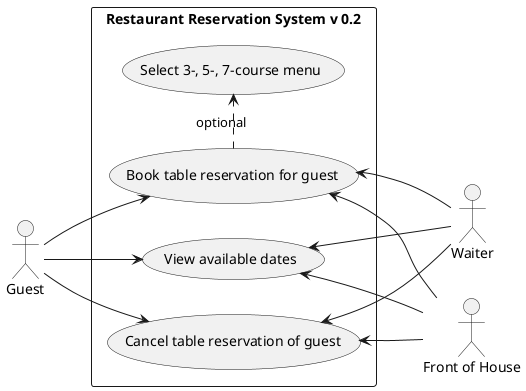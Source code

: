 @startuml

left to right direction

actor "Front of House" as FoH
actor Waiter
actor Guest

rectangle "Restaurant Reservation System v 0.2" {
    (View available dates) as (TableAll)
    (Book table reservation for guest) as (TableBook)
    (Select 3-, 5-, 7-course menu) as (TableCourse)
    (Cancel table reservation of guest) as (TableCancel)

    Guest --> (TableAll)
    Guest --> (TableBook)
'    Guest ..> (TableCourse) : optional
    (TableBook) .> (TableCourse) : optional
    Guest --> (TableCancel)

    (TableBook) <-- Waiter
    (TableCancel) <-- Waiter
    (TableAll) <-- Waiter


    (TableBook) <-- FoH
    (TableCancel) <-- FoH
    (TableAll) <-- FoH

}

@enduml
